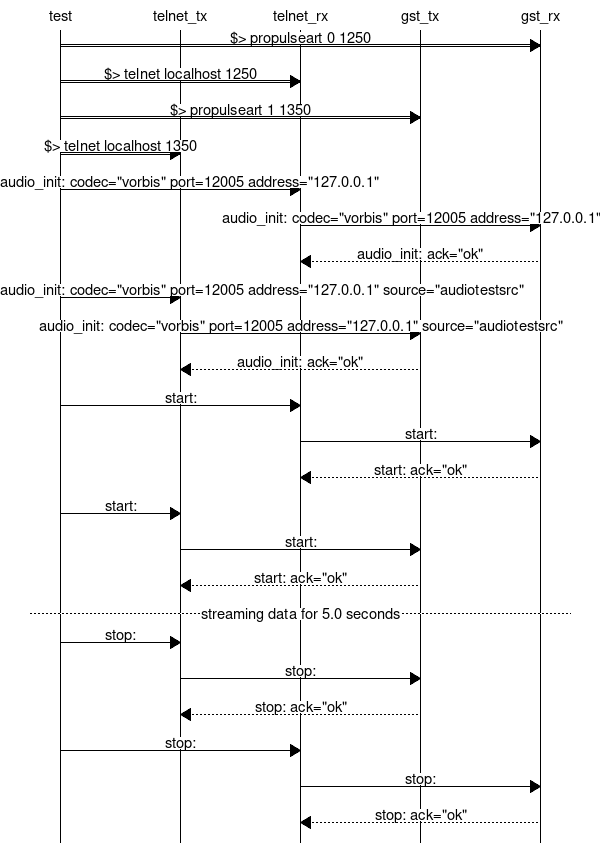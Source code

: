 
msc
{        
    test, telnet_tx, telnet_rx, gst_tx, gst_rx;
    
test:>gst_rx [label="$> propulseart 0 1250"];
test:>telnet_rx [label="$> telnet localhost 1250"];
test:>gst_tx [label="$> propulseart 1 1350"];
test:>telnet_tx [label="$> telnet localhost 1350"];
test=>telnet_rx [label="audio_init: codec=\"vorbis\" port=12005 address=\"127.0.0.1\""];
telnet_rx=>gst_rx [label="audio_init: codec=\"vorbis\" port=12005 address=\"127.0.0.1\""];
gst_rx>>telnet_rx [label="audio_init: ack=\"ok\""];
test=>telnet_tx [label="audio_init: codec=\"vorbis\" port=12005 address=\"127.0.0.1\" source=\"audiotestsrc\""];
telnet_tx=>gst_tx [label="audio_init: codec=\"vorbis\" port=12005 address=\"127.0.0.1\" source=\"audiotestsrc\""];
gst_tx>>telnet_tx [label="audio_init: ack=\"ok\""];
test=>telnet_rx [label="start:"];
telnet_rx=>gst_rx [label="start:"];
gst_rx>>telnet_rx [label="start: ack=\"ok\""];
test=>telnet_tx [label="start:"];
telnet_tx=>gst_tx [label="start:"];
gst_tx>>telnet_tx [label="start: ack=\"ok\""];
---  [ label = "streaming data for 5.0 seconds"]; 
test=>telnet_tx [label="stop:"];
telnet_tx=>gst_tx [label="stop:"];
gst_tx>>telnet_tx [label="stop: ack=\"ok\""];
test=>telnet_rx [label="stop:"];
telnet_rx=>gst_rx [label="stop:"];
gst_rx>>telnet_rx [label="stop: ack=\"ok\""];

}